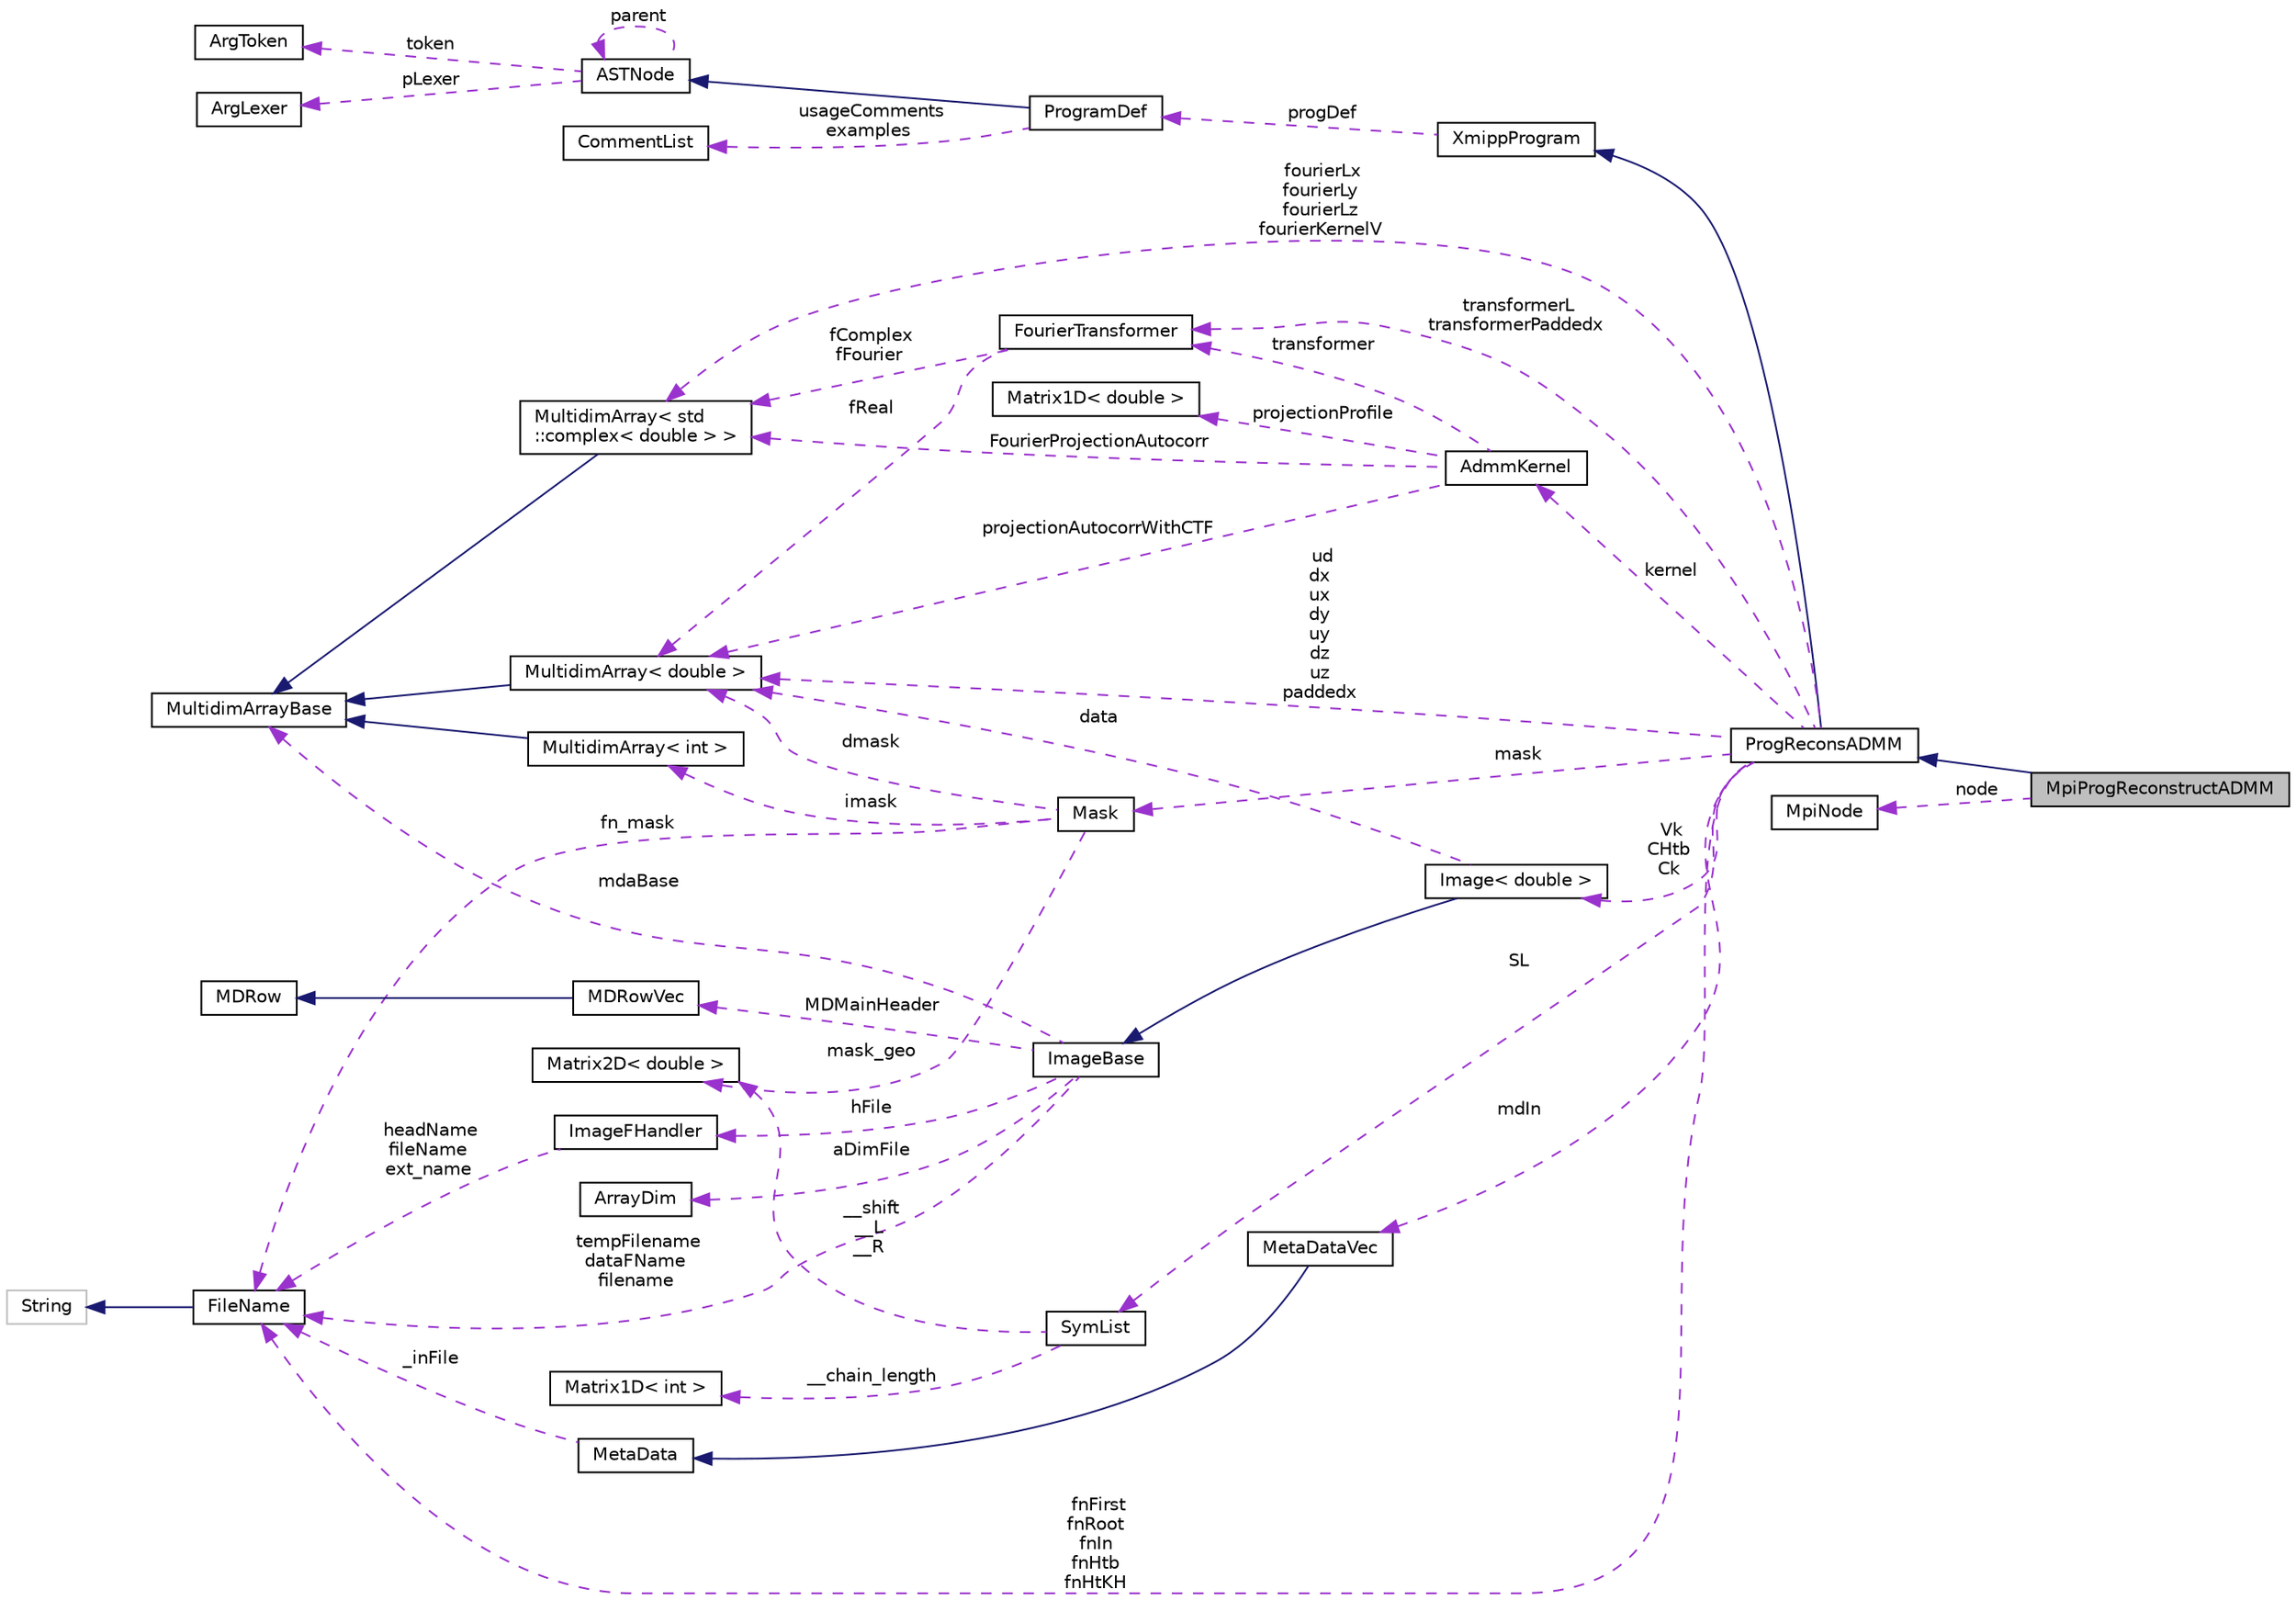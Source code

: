 digraph "MpiProgReconstructADMM"
{
  edge [fontname="Helvetica",fontsize="10",labelfontname="Helvetica",labelfontsize="10"];
  node [fontname="Helvetica",fontsize="10",shape=record];
  rankdir="LR";
  Node3 [label="MpiProgReconstructADMM",height=0.2,width=0.4,color="black", fillcolor="grey75", style="filled", fontcolor="black"];
  Node4 -> Node3 [dir="back",color="midnightblue",fontsize="10",style="solid",fontname="Helvetica"];
  Node4 [label="ProgReconsADMM",height=0.2,width=0.4,color="black", fillcolor="white", style="filled",URL="$classProgReconsADMM.html"];
  Node5 -> Node4 [dir="back",color="midnightblue",fontsize="10",style="solid",fontname="Helvetica"];
  Node5 [label="XmippProgram",height=0.2,width=0.4,color="black", fillcolor="white", style="filled",URL="$classXmippProgram.html"];
  Node6 -> Node5 [dir="back",color="darkorchid3",fontsize="10",style="dashed",label=" progDef" ,fontname="Helvetica"];
  Node6 [label="ProgramDef",height=0.2,width=0.4,color="black", fillcolor="white", style="filled",URL="$classProgramDef.html"];
  Node7 -> Node6 [dir="back",color="midnightblue",fontsize="10",style="solid",fontname="Helvetica"];
  Node7 [label="ASTNode",height=0.2,width=0.4,color="black", fillcolor="white", style="filled",URL="$classASTNode.html"];
  Node8 -> Node7 [dir="back",color="darkorchid3",fontsize="10",style="dashed",label=" token" ,fontname="Helvetica"];
  Node8 [label="ArgToken",height=0.2,width=0.4,color="black", fillcolor="white", style="filled",URL="$classArgToken.html"];
  Node9 -> Node7 [dir="back",color="darkorchid3",fontsize="10",style="dashed",label=" pLexer" ,fontname="Helvetica"];
  Node9 [label="ArgLexer",height=0.2,width=0.4,color="black", fillcolor="white", style="filled",URL="$classArgLexer.html"];
  Node7 -> Node7 [dir="back",color="darkorchid3",fontsize="10",style="dashed",label=" parent" ,fontname="Helvetica"];
  Node10 -> Node6 [dir="back",color="darkorchid3",fontsize="10",style="dashed",label=" usageComments\nexamples" ,fontname="Helvetica"];
  Node10 [label="CommentList",height=0.2,width=0.4,color="black", fillcolor="white", style="filled",URL="$classCommentList.html"];
  Node11 -> Node4 [dir="back",color="darkorchid3",fontsize="10",style="dashed",label=" kernel" ,fontname="Helvetica"];
  Node11 [label="AdmmKernel",height=0.2,width=0.4,color="black", fillcolor="white", style="filled",URL="$classAdmmKernel.html"];
  Node12 -> Node11 [dir="back",color="darkorchid3",fontsize="10",style="dashed",label=" transformer" ,fontname="Helvetica"];
  Node12 [label="FourierTransformer",height=0.2,width=0.4,color="black", fillcolor="white", style="filled",URL="$classFourierTransformer.html"];
  Node13 -> Node12 [dir="back",color="darkorchid3",fontsize="10",style="dashed",label=" fReal" ,fontname="Helvetica"];
  Node13 [label="MultidimArray\< double \>",height=0.2,width=0.4,color="black", fillcolor="white", style="filled",URL="$classMultidimArray.html"];
  Node14 -> Node13 [dir="back",color="midnightblue",fontsize="10",style="solid",fontname="Helvetica"];
  Node14 [label="MultidimArrayBase",height=0.2,width=0.4,color="black", fillcolor="white", style="filled",URL="$classMultidimArrayBase.html"];
  Node15 -> Node12 [dir="back",color="darkorchid3",fontsize="10",style="dashed",label=" fComplex\nfFourier" ,fontname="Helvetica"];
  Node15 [label="MultidimArray\< std\l::complex\< double \> \>",height=0.2,width=0.4,color="black", fillcolor="white", style="filled",URL="$classMultidimArray.html"];
  Node14 -> Node15 [dir="back",color="midnightblue",fontsize="10",style="solid",fontname="Helvetica"];
  Node16 -> Node11 [dir="back",color="darkorchid3",fontsize="10",style="dashed",label=" projectionProfile" ,fontname="Helvetica"];
  Node16 [label="Matrix1D\< double \>",height=0.2,width=0.4,color="black", fillcolor="white", style="filled",URL="$classMatrix1D.html"];
  Node13 -> Node11 [dir="back",color="darkorchid3",fontsize="10",style="dashed",label=" projectionAutocorrWithCTF" ,fontname="Helvetica"];
  Node15 -> Node11 [dir="back",color="darkorchid3",fontsize="10",style="dashed",label=" FourierProjectionAutocorr" ,fontname="Helvetica"];
  Node12 -> Node4 [dir="back",color="darkorchid3",fontsize="10",style="dashed",label=" transformerL\ntransformerPaddedx" ,fontname="Helvetica"];
  Node17 -> Node4 [dir="back",color="darkorchid3",fontsize="10",style="dashed",label=" mdIn" ,fontname="Helvetica"];
  Node17 [label="MetaDataVec",height=0.2,width=0.4,color="black", fillcolor="white", style="filled",URL="$classMetaDataVec.html"];
  Node18 -> Node17 [dir="back",color="midnightblue",fontsize="10",style="solid",fontname="Helvetica"];
  Node18 [label="MetaData",height=0.2,width=0.4,color="black", fillcolor="white", style="filled",URL="$classMetaData.html"];
  Node19 -> Node18 [dir="back",color="darkorchid3",fontsize="10",style="dashed",label=" _inFile" ,fontname="Helvetica"];
  Node19 [label="FileName",height=0.2,width=0.4,color="black", fillcolor="white", style="filled",URL="$classFileName.html"];
  Node20 -> Node19 [dir="back",color="midnightblue",fontsize="10",style="solid",fontname="Helvetica"];
  Node20 [label="String",height=0.2,width=0.4,color="grey75", fillcolor="white", style="filled"];
  Node21 -> Node4 [dir="back",color="darkorchid3",fontsize="10",style="dashed",label=" Vk\nCHtb\nCk" ,fontname="Helvetica"];
  Node21 [label="Image\< double \>",height=0.2,width=0.4,color="black", fillcolor="white", style="filled",URL="$classImage.html"];
  Node22 -> Node21 [dir="back",color="midnightblue",fontsize="10",style="solid",fontname="Helvetica"];
  Node22 [label="ImageBase",height=0.2,width=0.4,color="black", fillcolor="white", style="filled",URL="$classImageBase.html",tooltip="Image base class. "];
  Node14 -> Node22 [dir="back",color="darkorchid3",fontsize="10",style="dashed",label=" mdaBase" ,fontname="Helvetica"];
  Node23 -> Node22 [dir="back",color="darkorchid3",fontsize="10",style="dashed",label=" MDMainHeader" ,fontname="Helvetica"];
  Node23 [label="MDRowVec",height=0.2,width=0.4,color="black", fillcolor="white", style="filled",URL="$classMDRowVec.html"];
  Node24 -> Node23 [dir="back",color="midnightblue",fontsize="10",style="solid",fontname="Helvetica"];
  Node24 [label="MDRow",height=0.2,width=0.4,color="black", fillcolor="white", style="filled",URL="$classMDRow.html"];
  Node25 -> Node22 [dir="back",color="darkorchid3",fontsize="10",style="dashed",label=" hFile" ,fontname="Helvetica"];
  Node25 [label="ImageFHandler",height=0.2,width=0.4,color="black", fillcolor="white", style="filled",URL="$structImageFHandler.html"];
  Node19 -> Node25 [dir="back",color="darkorchid3",fontsize="10",style="dashed",label=" headName\nfileName\next_name" ,fontname="Helvetica"];
  Node26 -> Node22 [dir="back",color="darkorchid3",fontsize="10",style="dashed",label=" aDimFile" ,fontname="Helvetica"];
  Node26 [label="ArrayDim",height=0.2,width=0.4,color="black", fillcolor="white", style="filled",URL="$structArrayDim.html"];
  Node19 -> Node22 [dir="back",color="darkorchid3",fontsize="10",style="dashed",label=" tempFilename\ndataFName\nfilename" ,fontname="Helvetica"];
  Node13 -> Node21 [dir="back",color="darkorchid3",fontsize="10",style="dashed",label=" data" ,fontname="Helvetica"];
  Node13 -> Node4 [dir="back",color="darkorchid3",fontsize="10",style="dashed",label=" ud\ndx\nux\ndy\nuy\ndz\nuz\npaddedx" ,fontname="Helvetica"];
  Node27 -> Node4 [dir="back",color="darkorchid3",fontsize="10",style="dashed",label=" mask" ,fontname="Helvetica"];
  Node27 [label="Mask",height=0.2,width=0.4,color="black", fillcolor="white", style="filled",URL="$classMask.html"];
  Node28 -> Node27 [dir="back",color="darkorchid3",fontsize="10",style="dashed",label=" mask_geo" ,fontname="Helvetica"];
  Node28 [label="Matrix2D\< double \>",height=0.2,width=0.4,color="black", fillcolor="white", style="filled",URL="$classMatrix2D.html"];
  Node13 -> Node27 [dir="back",color="darkorchid3",fontsize="10",style="dashed",label=" dmask" ,fontname="Helvetica"];
  Node29 -> Node27 [dir="back",color="darkorchid3",fontsize="10",style="dashed",label=" imask" ,fontname="Helvetica"];
  Node29 [label="MultidimArray\< int \>",height=0.2,width=0.4,color="black", fillcolor="white", style="filled",URL="$classMultidimArray.html"];
  Node14 -> Node29 [dir="back",color="midnightblue",fontsize="10",style="solid",fontname="Helvetica"];
  Node19 -> Node27 [dir="back",color="darkorchid3",fontsize="10",style="dashed",label=" fn_mask" ,fontname="Helvetica"];
  Node30 -> Node4 [dir="back",color="darkorchid3",fontsize="10",style="dashed",label=" SL" ,fontname="Helvetica"];
  Node30 [label="SymList",height=0.2,width=0.4,color="black", fillcolor="white", style="filled",URL="$classSymList.html"];
  Node28 -> Node30 [dir="back",color="darkorchid3",fontsize="10",style="dashed",label=" __shift\n__L\n__R" ,fontname="Helvetica"];
  Node31 -> Node30 [dir="back",color="darkorchid3",fontsize="10",style="dashed",label=" __chain_length" ,fontname="Helvetica"];
  Node31 [label="Matrix1D\< int \>",height=0.2,width=0.4,color="black", fillcolor="white", style="filled",URL="$classMatrix1D.html"];
  Node15 -> Node4 [dir="back",color="darkorchid3",fontsize="10",style="dashed",label=" fourierLx\nfourierLy\nfourierLz\nfourierKernelV" ,fontname="Helvetica"];
  Node19 -> Node4 [dir="back",color="darkorchid3",fontsize="10",style="dashed",label=" fnFirst\nfnRoot\nfnIn\nfnHtb\nfnHtKH" ,fontname="Helvetica"];
  Node32 -> Node3 [dir="back",color="darkorchid3",fontsize="10",style="dashed",label=" node" ,fontname="Helvetica"];
  Node32 [label="MpiNode",height=0.2,width=0.4,color="black", fillcolor="white", style="filled",URL="$classMpiNode.html"];
}
